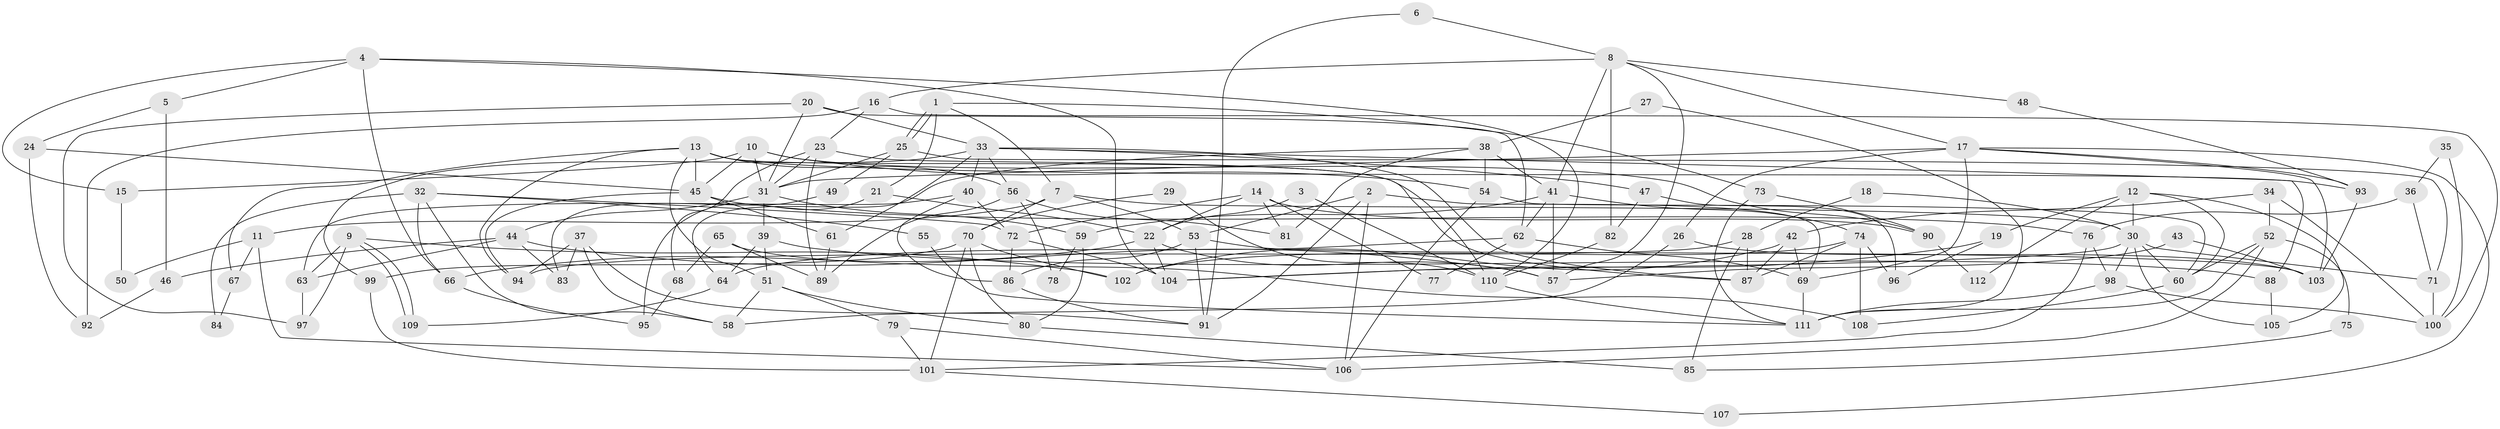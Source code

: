 // Generated by graph-tools (version 1.1) at 2025/26/03/09/25 03:26:21]
// undirected, 112 vertices, 224 edges
graph export_dot {
graph [start="1"]
  node [color=gray90,style=filled];
  1;
  2;
  3;
  4;
  5;
  6;
  7;
  8;
  9;
  10;
  11;
  12;
  13;
  14;
  15;
  16;
  17;
  18;
  19;
  20;
  21;
  22;
  23;
  24;
  25;
  26;
  27;
  28;
  29;
  30;
  31;
  32;
  33;
  34;
  35;
  36;
  37;
  38;
  39;
  40;
  41;
  42;
  43;
  44;
  45;
  46;
  47;
  48;
  49;
  50;
  51;
  52;
  53;
  54;
  55;
  56;
  57;
  58;
  59;
  60;
  61;
  62;
  63;
  64;
  65;
  66;
  67;
  68;
  69;
  70;
  71;
  72;
  73;
  74;
  75;
  76;
  77;
  78;
  79;
  80;
  81;
  82;
  83;
  84;
  85;
  86;
  87;
  88;
  89;
  90;
  91;
  92;
  93;
  94;
  95;
  96;
  97;
  98;
  99;
  100;
  101;
  102;
  103;
  104;
  105;
  106;
  107;
  108;
  109;
  110;
  111;
  112;
  1 -- 7;
  1 -- 25;
  1 -- 25;
  1 -- 21;
  1 -- 73;
  2 -- 91;
  2 -- 53;
  2 -- 69;
  2 -- 106;
  3 -- 22;
  3 -- 110;
  4 -- 110;
  4 -- 104;
  4 -- 5;
  4 -- 15;
  4 -- 66;
  5 -- 24;
  5 -- 46;
  6 -- 91;
  6 -- 8;
  7 -- 70;
  7 -- 53;
  7 -- 11;
  7 -- 30;
  8 -- 82;
  8 -- 41;
  8 -- 16;
  8 -- 17;
  8 -- 48;
  8 -- 57;
  9 -- 63;
  9 -- 109;
  9 -- 109;
  9 -- 97;
  9 -- 102;
  10 -- 90;
  10 -- 54;
  10 -- 15;
  10 -- 31;
  10 -- 45;
  11 -- 106;
  11 -- 50;
  11 -- 67;
  12 -- 105;
  12 -- 30;
  12 -- 19;
  12 -- 60;
  12 -- 112;
  13 -- 87;
  13 -- 93;
  13 -- 45;
  13 -- 51;
  13 -- 56;
  13 -- 67;
  13 -- 94;
  14 -- 72;
  14 -- 81;
  14 -- 22;
  14 -- 77;
  14 -- 90;
  15 -- 50;
  16 -- 100;
  16 -- 23;
  16 -- 92;
  17 -- 31;
  17 -- 26;
  17 -- 69;
  17 -- 93;
  17 -- 103;
  17 -- 107;
  18 -- 30;
  18 -- 28;
  19 -- 104;
  19 -- 96;
  20 -- 62;
  20 -- 33;
  20 -- 31;
  20 -- 97;
  21 -- 22;
  21 -- 95;
  22 -- 66;
  22 -- 57;
  22 -- 104;
  23 -- 31;
  23 -- 68;
  23 -- 89;
  23 -- 110;
  24 -- 92;
  24 -- 45;
  25 -- 31;
  25 -- 49;
  25 -- 71;
  26 -- 58;
  26 -- 103;
  27 -- 38;
  27 -- 111;
  28 -- 94;
  28 -- 87;
  28 -- 85;
  29 -- 70;
  29 -- 110;
  30 -- 60;
  30 -- 71;
  30 -- 98;
  30 -- 104;
  30 -- 105;
  31 -- 39;
  31 -- 44;
  31 -- 59;
  32 -- 72;
  32 -- 66;
  32 -- 55;
  32 -- 58;
  32 -- 84;
  33 -- 56;
  33 -- 40;
  33 -- 47;
  33 -- 61;
  33 -- 87;
  33 -- 88;
  33 -- 99;
  34 -- 52;
  34 -- 42;
  34 -- 100;
  35 -- 36;
  35 -- 100;
  36 -- 71;
  36 -- 76;
  37 -- 94;
  37 -- 58;
  37 -- 83;
  37 -- 91;
  38 -- 54;
  38 -- 41;
  38 -- 64;
  38 -- 81;
  39 -- 51;
  39 -- 64;
  39 -- 88;
  40 -- 63;
  40 -- 86;
  40 -- 72;
  41 -- 62;
  41 -- 57;
  41 -- 59;
  41 -- 74;
  42 -- 69;
  42 -- 102;
  42 -- 87;
  43 -- 103;
  43 -- 57;
  44 -- 57;
  44 -- 46;
  44 -- 63;
  44 -- 83;
  45 -- 61;
  45 -- 76;
  45 -- 94;
  46 -- 92;
  47 -- 96;
  47 -- 82;
  48 -- 93;
  49 -- 83;
  51 -- 80;
  51 -- 58;
  51 -- 79;
  52 -- 111;
  52 -- 106;
  52 -- 60;
  52 -- 75;
  53 -- 91;
  53 -- 103;
  53 -- 86;
  54 -- 60;
  54 -- 106;
  55 -- 111;
  56 -- 89;
  56 -- 78;
  56 -- 81;
  59 -- 78;
  59 -- 80;
  60 -- 108;
  61 -- 89;
  62 -- 69;
  62 -- 64;
  62 -- 77;
  63 -- 97;
  64 -- 109;
  65 -- 89;
  65 -- 108;
  65 -- 68;
  66 -- 95;
  67 -- 84;
  68 -- 95;
  69 -- 111;
  70 -- 102;
  70 -- 99;
  70 -- 80;
  70 -- 101;
  71 -- 100;
  72 -- 104;
  72 -- 86;
  73 -- 111;
  73 -- 90;
  74 -- 87;
  74 -- 96;
  74 -- 102;
  74 -- 108;
  75 -- 85;
  76 -- 98;
  76 -- 101;
  79 -- 101;
  79 -- 106;
  80 -- 85;
  82 -- 110;
  86 -- 91;
  88 -- 105;
  90 -- 112;
  93 -- 103;
  98 -- 100;
  98 -- 111;
  99 -- 101;
  101 -- 107;
  110 -- 111;
}
